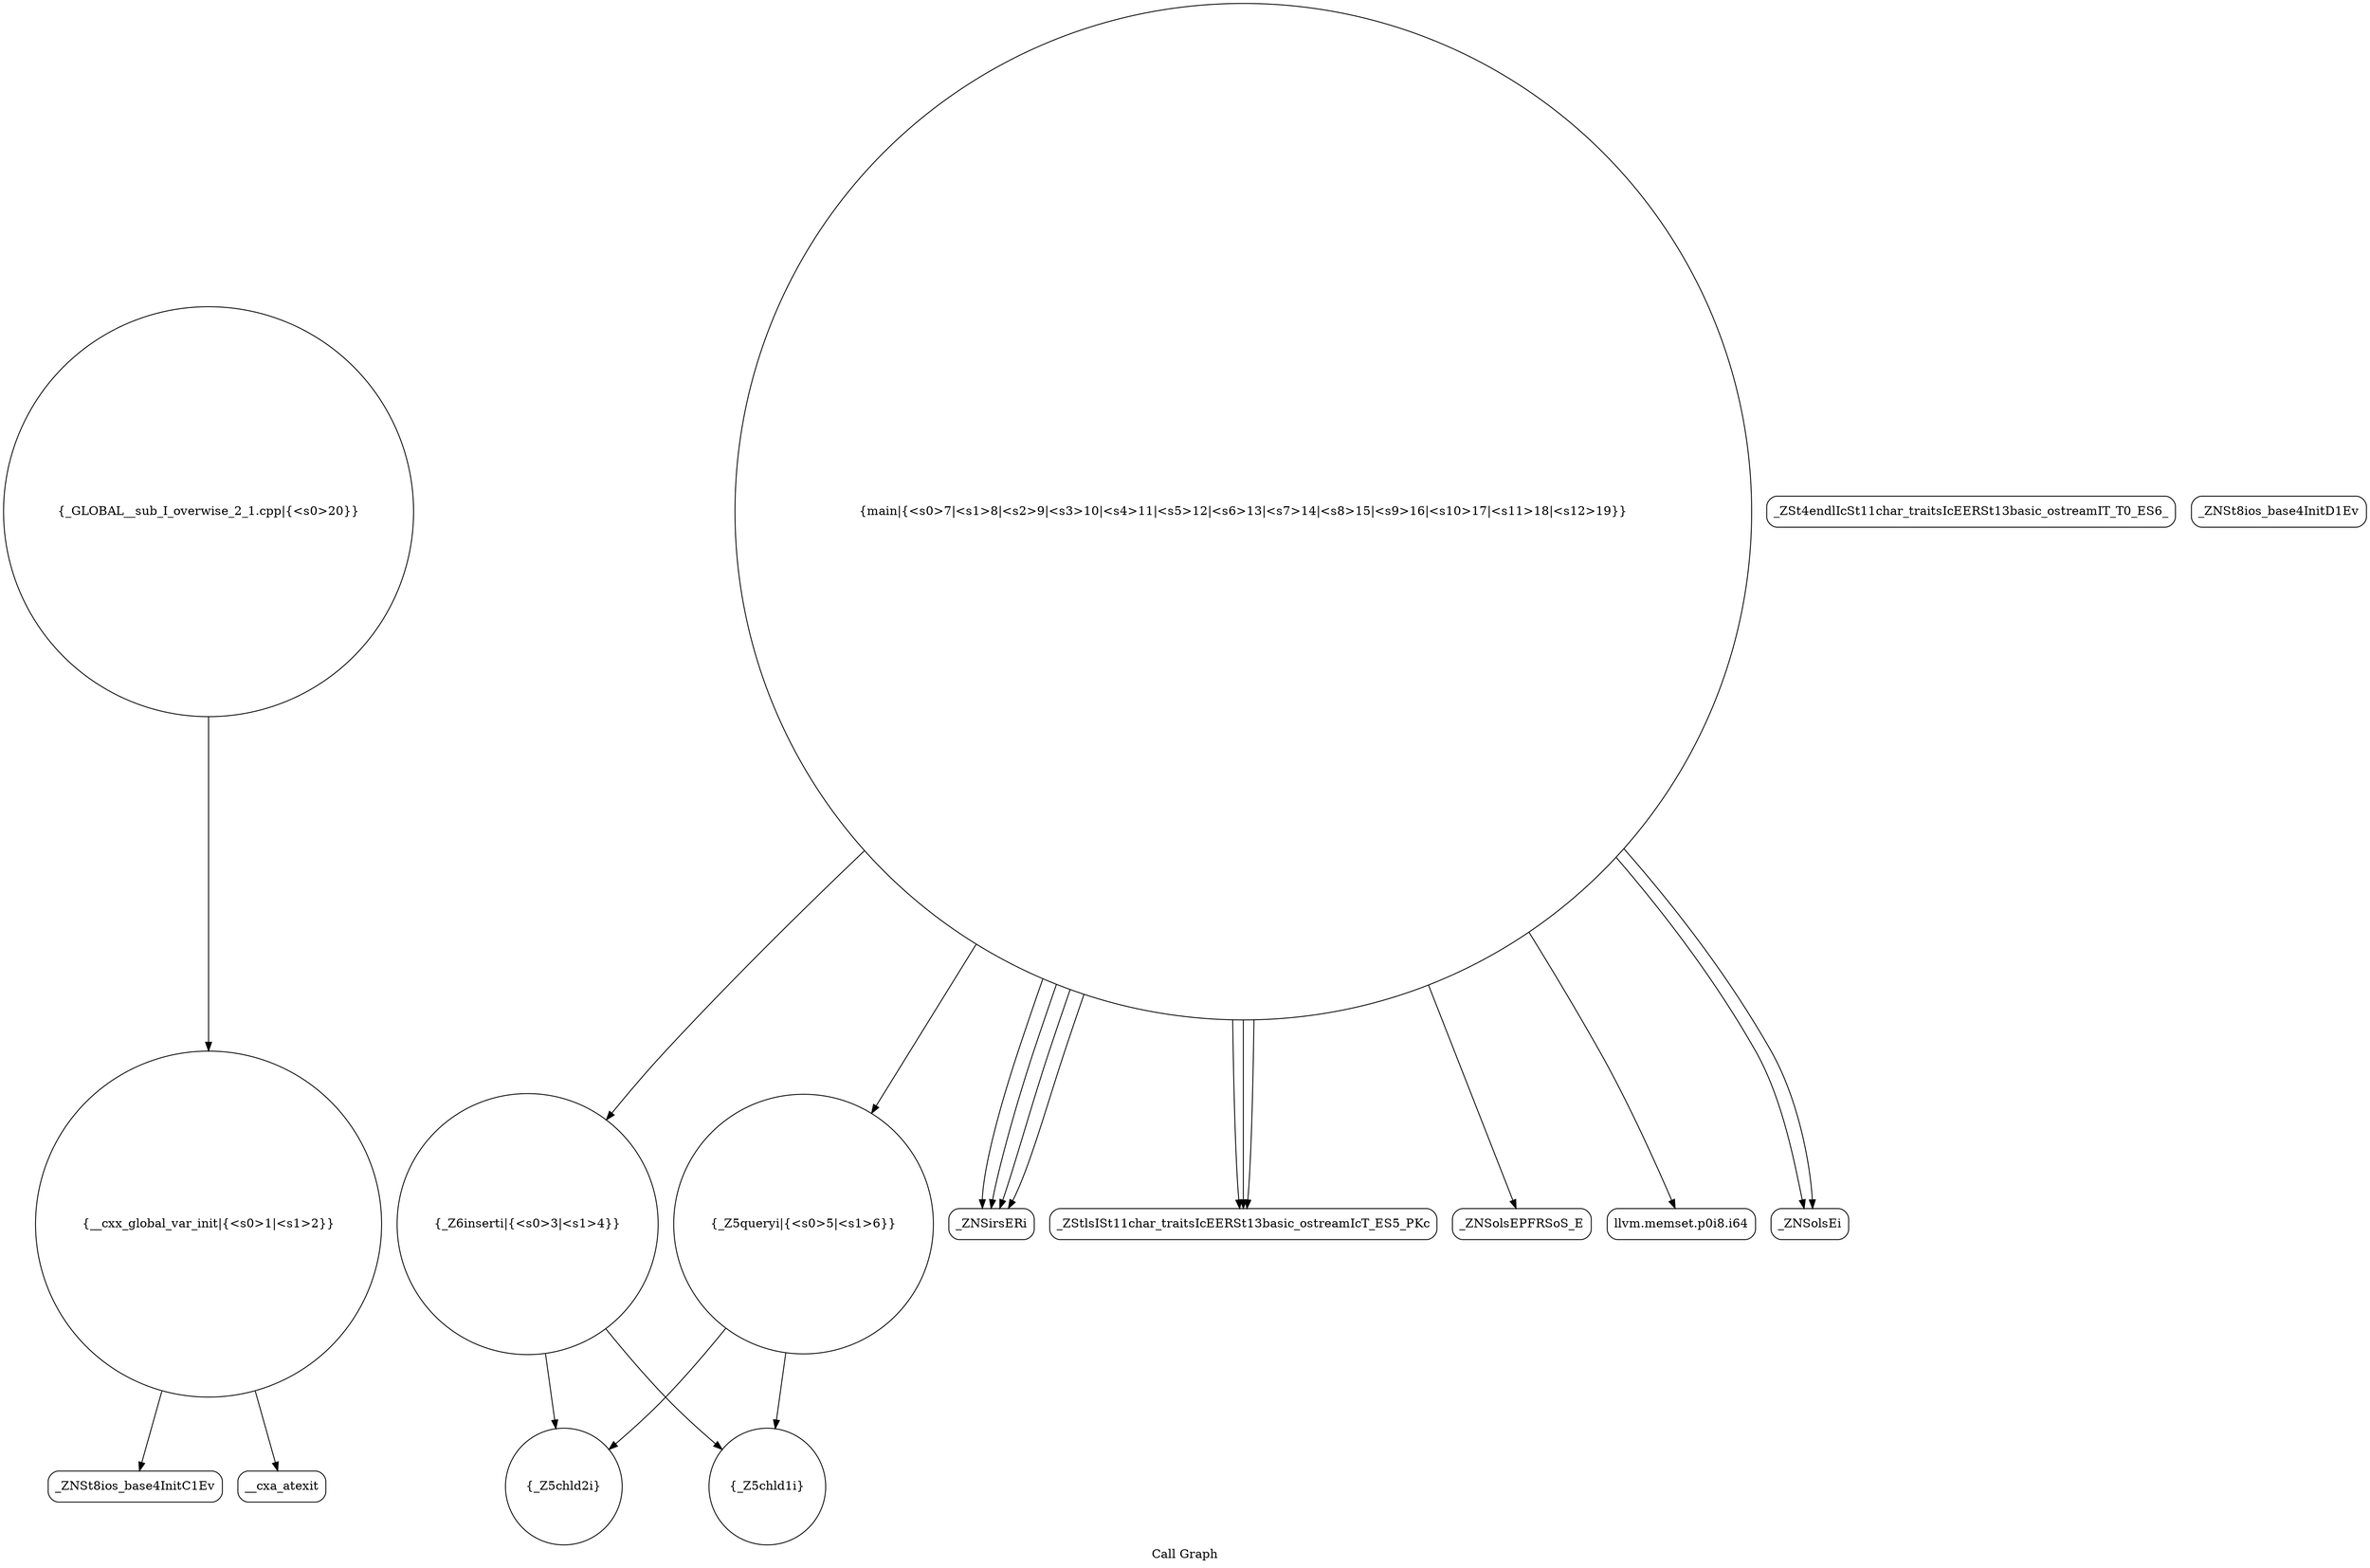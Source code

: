 digraph "Call Graph" {
	label="Call Graph";

	Node0x55c32f166230 [shape=record,shape=circle,label="{__cxx_global_var_init|{<s0>1|<s1>2}}"];
	Node0x55c32f166230:s0 -> Node0x55c32f1666c0[color=black];
	Node0x55c32f166230:s1 -> Node0x55c32f1667c0[color=black];
	Node0x55c32f1669c0 [shape=record,shape=circle,label="{_Z5queryi|{<s0>5|<s1>6}}"];
	Node0x55c32f1669c0:s0 -> Node0x55c32f166940[color=black];
	Node0x55c32f1669c0:s1 -> Node0x55c32f1668c0[color=black];
	Node0x55c32f166d40 [shape=record,shape=Mrecord,label="{_ZSt4endlIcSt11char_traitsIcEERSt13basic_ostreamIT_T0_ES6_}"];
	Node0x55c32f166740 [shape=record,shape=Mrecord,label="{_ZNSt8ios_base4InitD1Ev}"];
	Node0x55c32f166ac0 [shape=record,shape=Mrecord,label="{_ZNSirsERi}"];
	Node0x55c32f166840 [shape=record,shape=circle,label="{_Z6inserti|{<s0>3|<s1>4}}"];
	Node0x55c32f166840:s0 -> Node0x55c32f1668c0[color=black];
	Node0x55c32f166840:s1 -> Node0x55c32f166940[color=black];
	Node0x55c32f166bc0 [shape=record,shape=Mrecord,label="{_ZStlsISt11char_traitsIcEERSt13basic_ostreamIcT_ES5_PKc}"];
	Node0x55c32f166940 [shape=record,shape=circle,label="{_Z5chld2i}"];
	Node0x55c32f166cc0 [shape=record,shape=Mrecord,label="{_ZNSolsEPFRSoS_E}"];
	Node0x55c32f1666c0 [shape=record,shape=Mrecord,label="{_ZNSt8ios_base4InitC1Ev}"];
	Node0x55c32f166a40 [shape=record,shape=circle,label="{main|{<s0>7|<s1>8|<s2>9|<s3>10|<s4>11|<s5>12|<s6>13|<s7>14|<s8>15|<s9>16|<s10>17|<s11>18|<s12>19}}"];
	Node0x55c32f166a40:s0 -> Node0x55c32f166ac0[color=black];
	Node0x55c32f166a40:s1 -> Node0x55c32f166ac0[color=black];
	Node0x55c32f166a40:s2 -> Node0x55c32f166b40[color=black];
	Node0x55c32f166a40:s3 -> Node0x55c32f166840[color=black];
	Node0x55c32f166a40:s4 -> Node0x55c32f1669c0[color=black];
	Node0x55c32f166a40:s5 -> Node0x55c32f166ac0[color=black];
	Node0x55c32f166a40:s6 -> Node0x55c32f166bc0[color=black];
	Node0x55c32f166a40:s7 -> Node0x55c32f166c40[color=black];
	Node0x55c32f166a40:s8 -> Node0x55c32f166bc0[color=black];
	Node0x55c32f166a40:s9 -> Node0x55c32f166ac0[color=black];
	Node0x55c32f166a40:s10 -> Node0x55c32f166bc0[color=black];
	Node0x55c32f166a40:s11 -> Node0x55c32f166c40[color=black];
	Node0x55c32f166a40:s12 -> Node0x55c32f166cc0[color=black];
	Node0x55c32f166dc0 [shape=record,shape=circle,label="{_GLOBAL__sub_I_overwise_2_1.cpp|{<s0>20}}"];
	Node0x55c32f166dc0:s0 -> Node0x55c32f166230[color=black];
	Node0x55c32f1667c0 [shape=record,shape=Mrecord,label="{__cxa_atexit}"];
	Node0x55c32f166b40 [shape=record,shape=Mrecord,label="{llvm.memset.p0i8.i64}"];
	Node0x55c32f1668c0 [shape=record,shape=circle,label="{_Z5chld1i}"];
	Node0x55c32f166c40 [shape=record,shape=Mrecord,label="{_ZNSolsEi}"];
}
